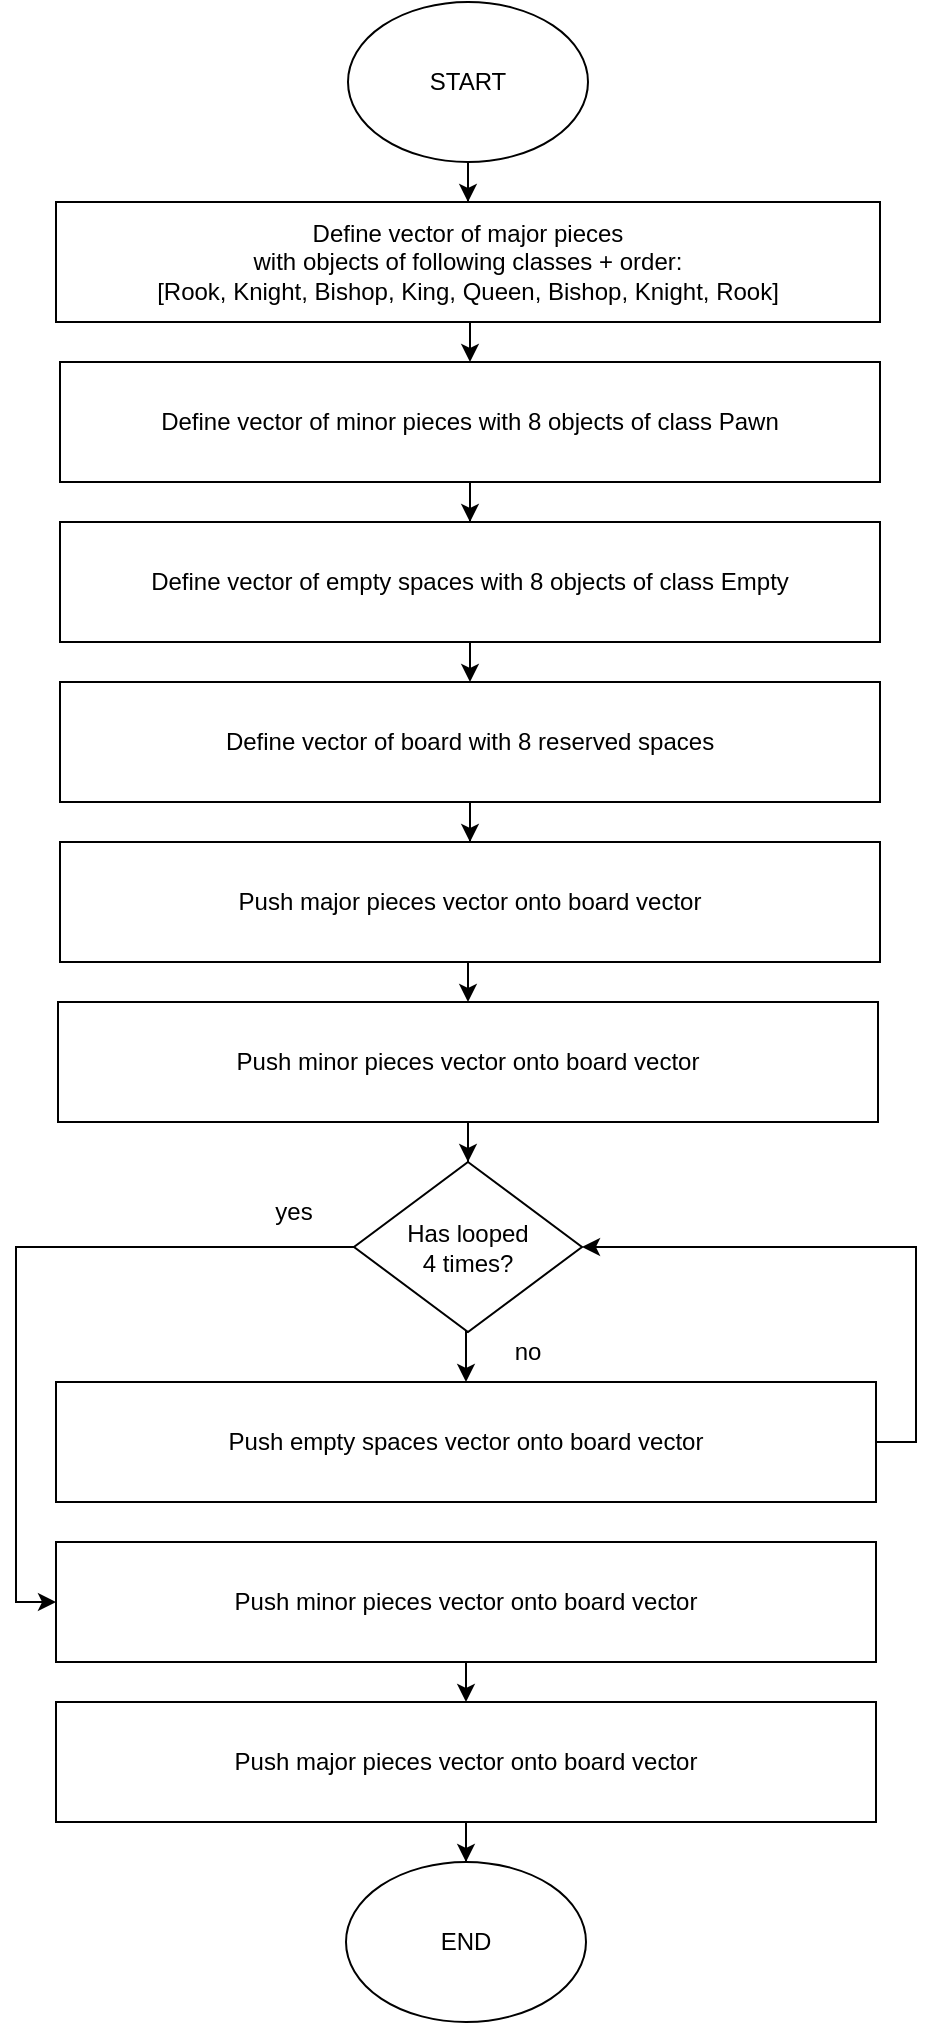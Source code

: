 <mxfile version="15.4.0" type="device"><diagram id="ynPG8Ki3XP27-9uC0778" name="Page-1"><mxGraphModel dx="1086" dy="966" grid="1" gridSize="10" guides="1" tooltips="1" connect="1" arrows="1" fold="1" page="1" pageScale="1" pageWidth="827" pageHeight="1169" math="0" shadow="0"><root><mxCell id="0"/><mxCell id="1" parent="0"/><mxCell id="6h15QhnUgE506W6ExOdm-8" style="edgeStyle=orthogonalEdgeStyle;rounded=0;orthogonalLoop=1;jettySize=auto;html=1;exitX=0.5;exitY=1;exitDx=0;exitDy=0;" parent="1" source="6h15QhnUgE506W6ExOdm-1" target="6h15QhnUgE506W6ExOdm-4" edge="1"><mxGeometry relative="1" as="geometry"/></mxCell><mxCell id="6h15QhnUgE506W6ExOdm-1" value="START" style="ellipse;whiteSpace=wrap;html=1;" parent="1" vertex="1"><mxGeometry x="354" width="120" height="80" as="geometry"/></mxCell><mxCell id="6h15QhnUgE506W6ExOdm-24" style="edgeStyle=orthogonalEdgeStyle;rounded=0;orthogonalLoop=1;jettySize=auto;html=1;exitX=0.5;exitY=1;exitDx=0;exitDy=0;entryX=0.5;entryY=0;entryDx=0;entryDy=0;" parent="1" source="6h15QhnUgE506W6ExOdm-4" target="6h15QhnUgE506W6ExOdm-18" edge="1"><mxGeometry relative="1" as="geometry"/></mxCell><mxCell id="6h15QhnUgE506W6ExOdm-4" value="Define vector of major pieces&lt;br&gt;with objects of following classes + order:&lt;br&gt;[Rook, Knight, Bishop, King, Queen, Bishop, Knight, Rook]" style="rounded=0;whiteSpace=wrap;html=1;" parent="1" vertex="1"><mxGeometry x="208" y="100" width="412" height="60" as="geometry"/></mxCell><mxCell id="6h15QhnUgE506W6ExOdm-5" value="END" style="ellipse;whiteSpace=wrap;html=1;" parent="1" vertex="1"><mxGeometry x="353" y="930" width="120" height="80" as="geometry"/></mxCell><mxCell id="6h15QhnUgE506W6ExOdm-21" style="edgeStyle=orthogonalEdgeStyle;rounded=0;orthogonalLoop=1;jettySize=auto;html=1;exitX=0.5;exitY=1;exitDx=0;exitDy=0;" parent="1" source="6h15QhnUgE506W6ExOdm-18" target="6h15QhnUgE506W6ExOdm-19" edge="1"><mxGeometry relative="1" as="geometry"/></mxCell><mxCell id="6h15QhnUgE506W6ExOdm-18" value="Define vector of minor pieces with 8 objects of class Pawn" style="rounded=0;whiteSpace=wrap;html=1;" parent="1" vertex="1"><mxGeometry x="210" y="180" width="410" height="60" as="geometry"/></mxCell><mxCell id="6h15QhnUgE506W6ExOdm-25" style="edgeStyle=orthogonalEdgeStyle;rounded=0;orthogonalLoop=1;jettySize=auto;html=1;exitX=0.5;exitY=1;exitDx=0;exitDy=0;entryX=0.5;entryY=0;entryDx=0;entryDy=0;" parent="1" source="6h15QhnUgE506W6ExOdm-19" target="6h15QhnUgE506W6ExOdm-23" edge="1"><mxGeometry relative="1" as="geometry"/></mxCell><mxCell id="6h15QhnUgE506W6ExOdm-19" value="Define vector of empty spaces with 8 objects of class Empty" style="rounded=0;whiteSpace=wrap;html=1;" parent="1" vertex="1"><mxGeometry x="210" y="260" width="410" height="60" as="geometry"/></mxCell><mxCell id="6h15QhnUgE506W6ExOdm-37" style="edgeStyle=orthogonalEdgeStyle;rounded=0;orthogonalLoop=1;jettySize=auto;html=1;exitX=0.5;exitY=1;exitDx=0;exitDy=0;" parent="1" source="6h15QhnUgE506W6ExOdm-23" target="6h15QhnUgE506W6ExOdm-28" edge="1"><mxGeometry relative="1" as="geometry"/></mxCell><mxCell id="6h15QhnUgE506W6ExOdm-23" value="Define vector of board with 8 reserved spaces" style="rounded=0;whiteSpace=wrap;html=1;" parent="1" vertex="1"><mxGeometry x="210" y="340" width="410" height="60" as="geometry"/></mxCell><mxCell id="6h15QhnUgE506W6ExOdm-38" style="edgeStyle=orthogonalEdgeStyle;rounded=0;orthogonalLoop=1;jettySize=auto;html=1;exitX=0.5;exitY=1;exitDx=0;exitDy=0;entryX=0.5;entryY=0;entryDx=0;entryDy=0;" parent="1" source="6h15QhnUgE506W6ExOdm-28" target="6h15QhnUgE506W6ExOdm-29" edge="1"><mxGeometry relative="1" as="geometry"/></mxCell><mxCell id="6h15QhnUgE506W6ExOdm-28" value="Push major pieces vector onto board vector" style="rounded=0;whiteSpace=wrap;html=1;" parent="1" vertex="1"><mxGeometry x="210" y="420" width="410" height="60" as="geometry"/></mxCell><mxCell id="6h15QhnUgE506W6ExOdm-39" style="edgeStyle=orthogonalEdgeStyle;rounded=0;orthogonalLoop=1;jettySize=auto;html=1;exitX=0.5;exitY=1;exitDx=0;exitDy=0;" parent="1" source="6h15QhnUgE506W6ExOdm-29" target="6h15QhnUgE506W6ExOdm-31" edge="1"><mxGeometry relative="1" as="geometry"/></mxCell><mxCell id="6h15QhnUgE506W6ExOdm-29" value="Push minor pieces vector onto board vector" style="rounded=0;whiteSpace=wrap;html=1;" parent="1" vertex="1"><mxGeometry x="209" y="500" width="410" height="60" as="geometry"/></mxCell><mxCell id="6h15QhnUgE506W6ExOdm-40" style="edgeStyle=orthogonalEdgeStyle;rounded=0;orthogonalLoop=1;jettySize=auto;html=1;exitX=0.5;exitY=1;exitDx=0;exitDy=0;entryX=0.5;entryY=0;entryDx=0;entryDy=0;" parent="1" source="6h15QhnUgE506W6ExOdm-31" target="6h15QhnUgE506W6ExOdm-34" edge="1"><mxGeometry relative="1" as="geometry"/></mxCell><mxCell id="6h15QhnUgE506W6ExOdm-41" style="edgeStyle=orthogonalEdgeStyle;rounded=0;orthogonalLoop=1;jettySize=auto;html=1;exitX=0;exitY=0.5;exitDx=0;exitDy=0;entryX=0;entryY=0.5;entryDx=0;entryDy=0;" parent="1" source="6h15QhnUgE506W6ExOdm-31" target="6h15QhnUgE506W6ExOdm-35" edge="1"><mxGeometry relative="1" as="geometry"/></mxCell><mxCell id="6h15QhnUgE506W6ExOdm-31" value="Has looped&lt;br&gt;4 times?" style="rhombus;whiteSpace=wrap;html=1;" parent="1" vertex="1"><mxGeometry x="357" y="580" width="114" height="85" as="geometry"/></mxCell><mxCell id="6h15QhnUgE506W6ExOdm-44" style="edgeStyle=orthogonalEdgeStyle;rounded=0;orthogonalLoop=1;jettySize=auto;html=1;exitX=1;exitY=0.5;exitDx=0;exitDy=0;entryX=1;entryY=0.5;entryDx=0;entryDy=0;" parent="1" source="6h15QhnUgE506W6ExOdm-34" target="6h15QhnUgE506W6ExOdm-31" edge="1"><mxGeometry relative="1" as="geometry"/></mxCell><mxCell id="6h15QhnUgE506W6ExOdm-34" value="Push empty spaces vector onto board vector" style="rounded=0;whiteSpace=wrap;html=1;" parent="1" vertex="1"><mxGeometry x="208" y="690" width="410" height="60" as="geometry"/></mxCell><mxCell id="6h15QhnUgE506W6ExOdm-42" style="edgeStyle=orthogonalEdgeStyle;rounded=0;orthogonalLoop=1;jettySize=auto;html=1;exitX=0.5;exitY=1;exitDx=0;exitDy=0;entryX=0.5;entryY=0;entryDx=0;entryDy=0;" parent="1" source="6h15QhnUgE506W6ExOdm-35" target="6h15QhnUgE506W6ExOdm-36" edge="1"><mxGeometry relative="1" as="geometry"/></mxCell><mxCell id="6h15QhnUgE506W6ExOdm-35" value="Push minor pieces vector onto board vector" style="rounded=0;whiteSpace=wrap;html=1;" parent="1" vertex="1"><mxGeometry x="208" y="770" width="410" height="60" as="geometry"/></mxCell><mxCell id="6h15QhnUgE506W6ExOdm-45" style="edgeStyle=orthogonalEdgeStyle;rounded=0;orthogonalLoop=1;jettySize=auto;html=1;exitX=0.5;exitY=1;exitDx=0;exitDy=0;" parent="1" source="6h15QhnUgE506W6ExOdm-36" target="6h15QhnUgE506W6ExOdm-5" edge="1"><mxGeometry relative="1" as="geometry"/></mxCell><mxCell id="6h15QhnUgE506W6ExOdm-36" value="Push major pieces vector onto board vector" style="rounded=0;whiteSpace=wrap;html=1;" parent="1" vertex="1"><mxGeometry x="208" y="850" width="410" height="60" as="geometry"/></mxCell><mxCell id="FTnu7sWwRRlbtdMzflWG-1" value="yes" style="text;html=1;strokeColor=none;fillColor=none;align=center;verticalAlign=middle;whiteSpace=wrap;rounded=0;" vertex="1" parent="1"><mxGeometry x="297" y="590" width="60" height="30" as="geometry"/></mxCell><mxCell id="FTnu7sWwRRlbtdMzflWG-2" value="no" style="text;html=1;strokeColor=none;fillColor=none;align=center;verticalAlign=middle;whiteSpace=wrap;rounded=0;" vertex="1" parent="1"><mxGeometry x="414" y="660" width="60" height="30" as="geometry"/></mxCell></root></mxGraphModel></diagram></mxfile>